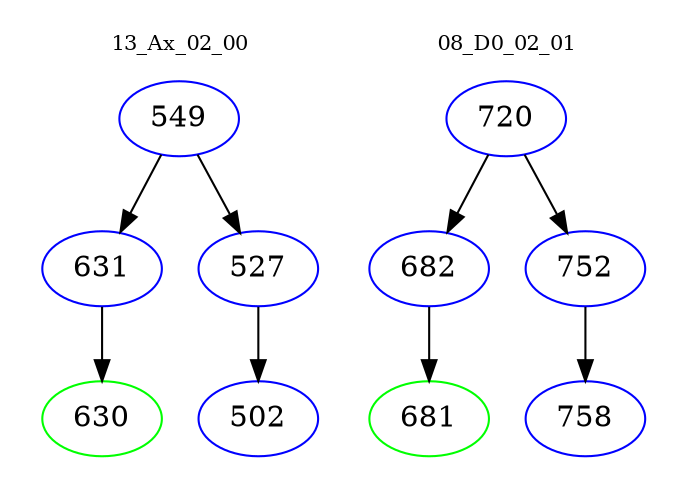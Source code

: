 digraph{
subgraph cluster_0 {
color = white
label = "13_Ax_02_00";
fontsize=10;
T0_549 [label="549", color="blue"]
T0_549 -> T0_631 [color="black"]
T0_631 [label="631", color="blue"]
T0_631 -> T0_630 [color="black"]
T0_630 [label="630", color="green"]
T0_549 -> T0_527 [color="black"]
T0_527 [label="527", color="blue"]
T0_527 -> T0_502 [color="black"]
T0_502 [label="502", color="blue"]
}
subgraph cluster_1 {
color = white
label = "08_D0_02_01";
fontsize=10;
T1_720 [label="720", color="blue"]
T1_720 -> T1_682 [color="black"]
T1_682 [label="682", color="blue"]
T1_682 -> T1_681 [color="black"]
T1_681 [label="681", color="green"]
T1_720 -> T1_752 [color="black"]
T1_752 [label="752", color="blue"]
T1_752 -> T1_758 [color="black"]
T1_758 [label="758", color="blue"]
}
}
